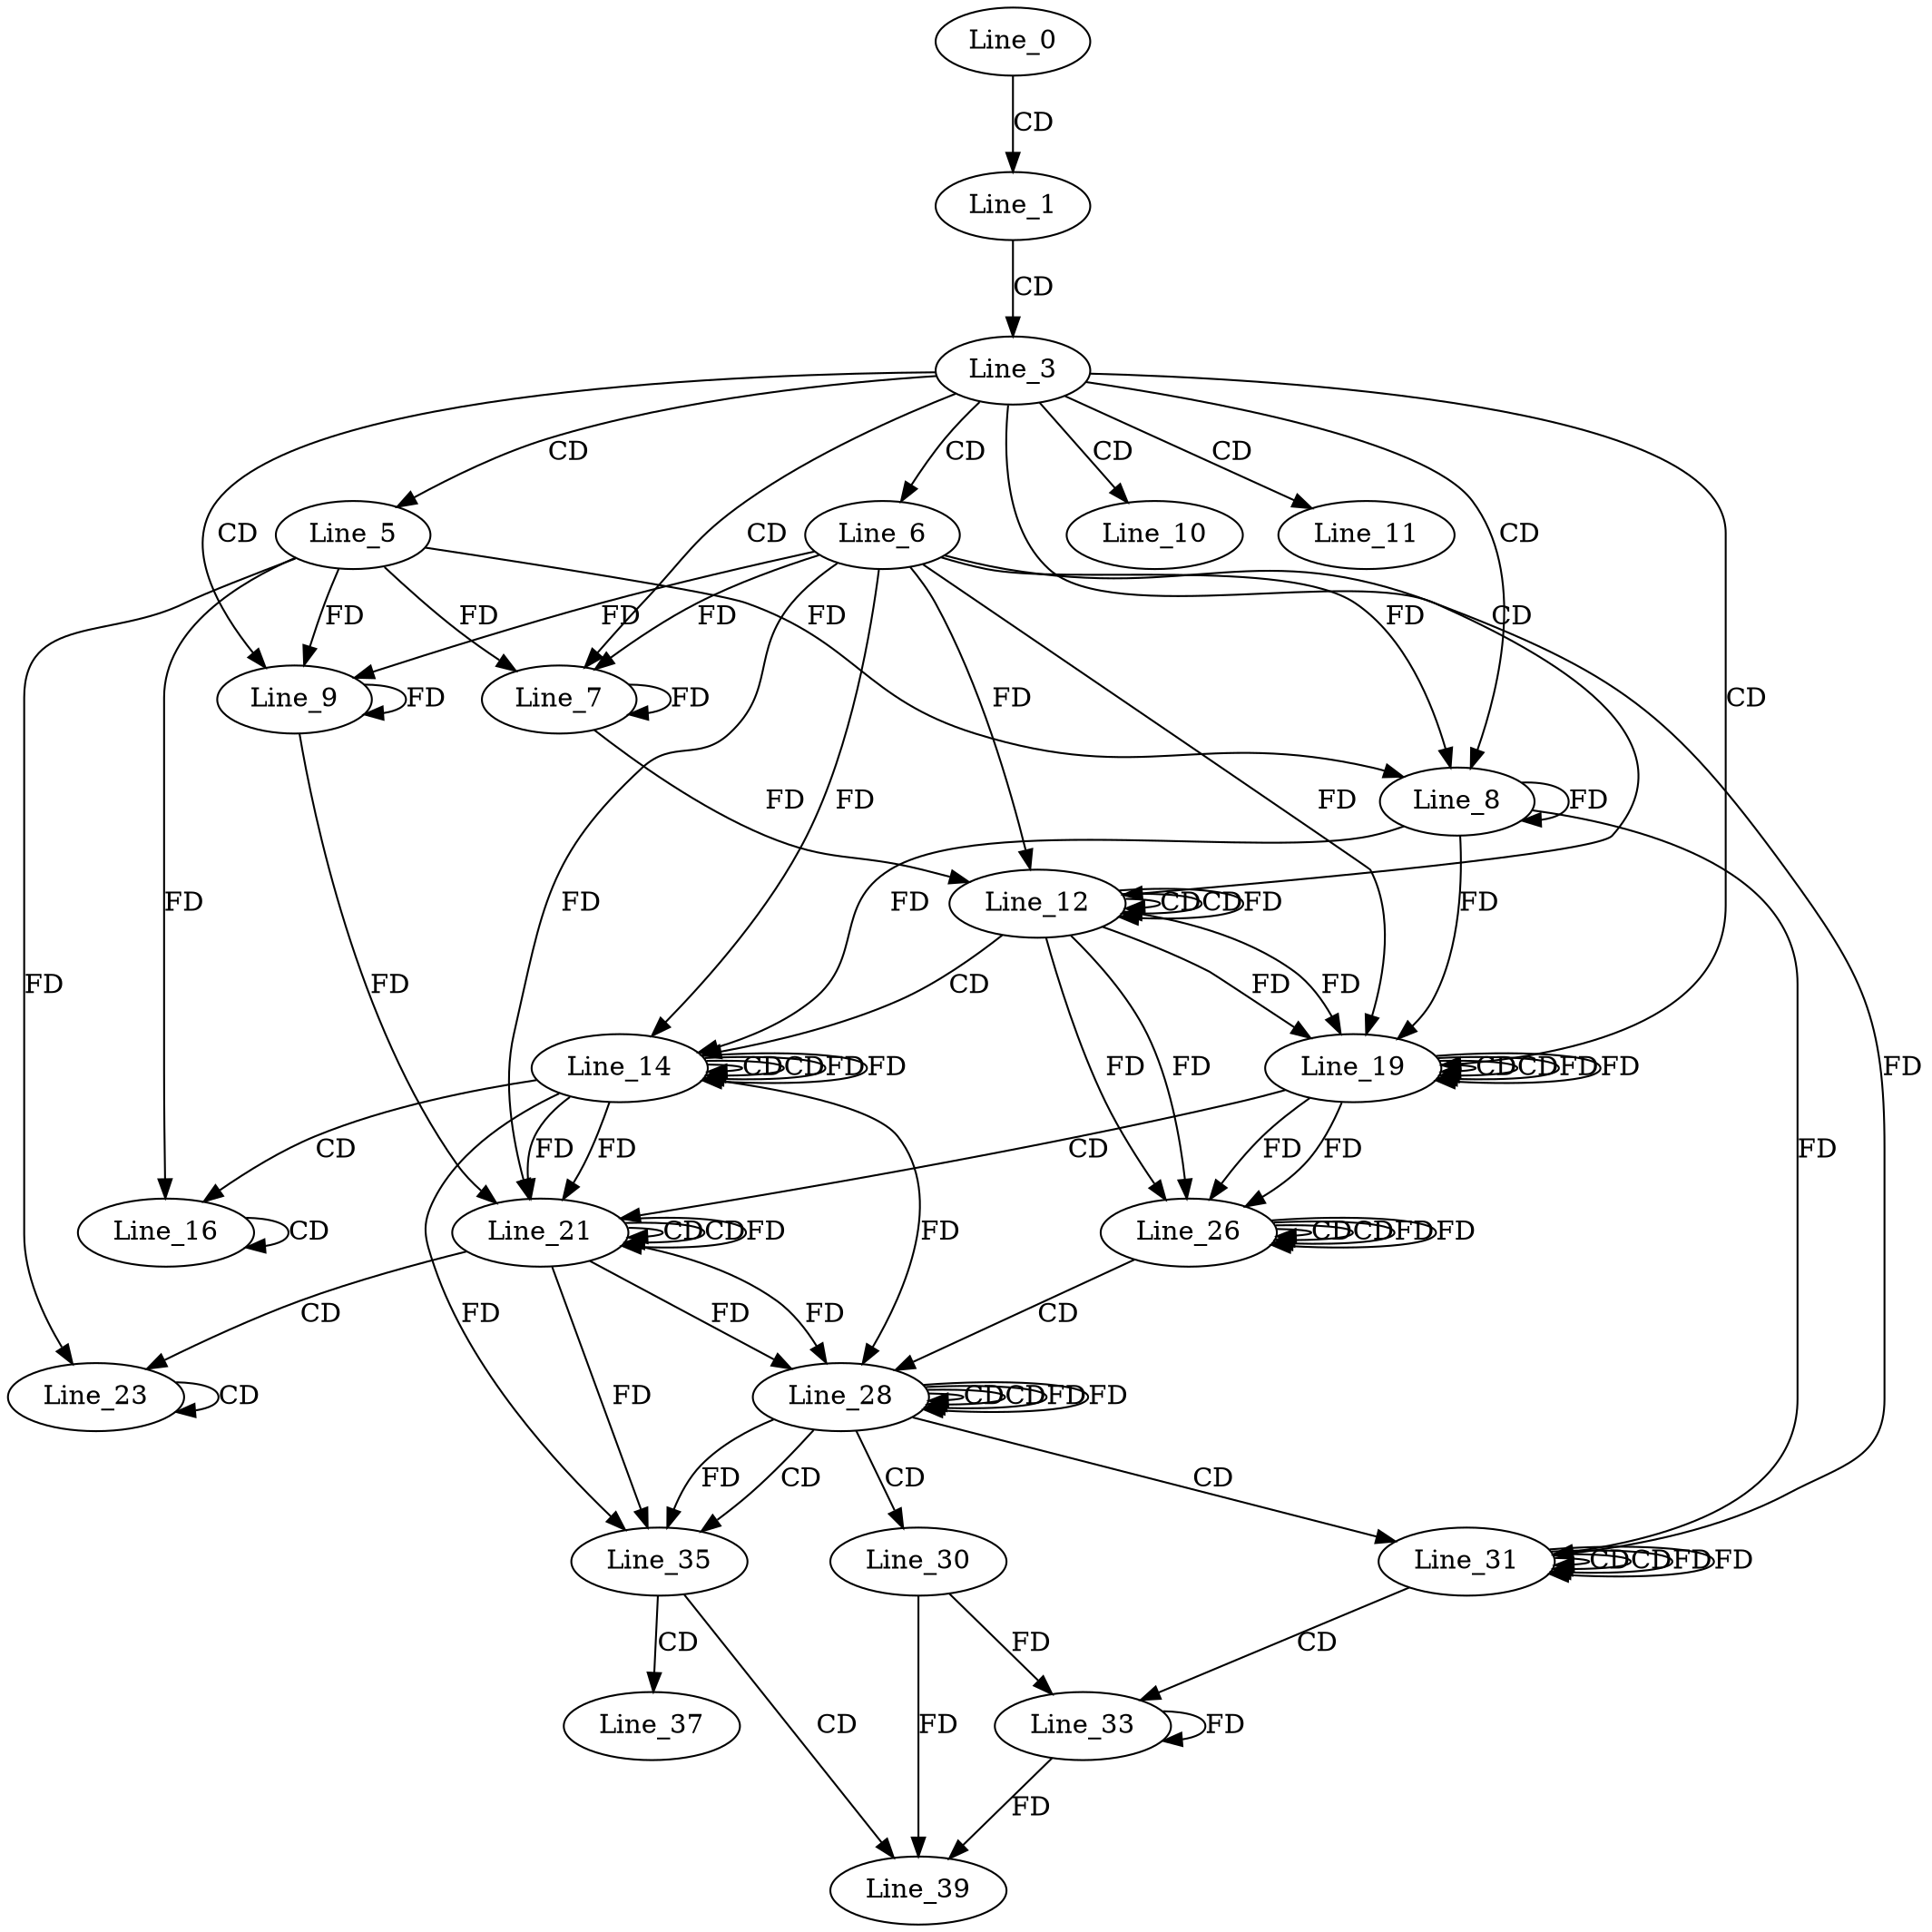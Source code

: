 digraph G {
  Line_0;
  Line_1;
  Line_3;
  Line_5;
  Line_6;
  Line_7;
  Line_7;
  Line_8;
  Line_8;
  Line_9;
  Line_9;
  Line_10;
  Line_11;
  Line_12;
  Line_12;
  Line_12;
  Line_14;
  Line_14;
  Line_14;
  Line_16;
  Line_16;
  Line_19;
  Line_19;
  Line_19;
  Line_21;
  Line_21;
  Line_21;
  Line_23;
  Line_23;
  Line_26;
  Line_26;
  Line_26;
  Line_28;
  Line_28;
  Line_28;
  Line_30;
  Line_31;
  Line_31;
  Line_31;
  Line_33;
  Line_35;
  Line_37;
  Line_39;
  Line_0 -> Line_1 [ label="CD" ];
  Line_1 -> Line_3 [ label="CD" ];
  Line_3 -> Line_5 [ label="CD" ];
  Line_3 -> Line_6 [ label="CD" ];
  Line_3 -> Line_7 [ label="CD" ];
  Line_6 -> Line_7 [ label="FD" ];
  Line_7 -> Line_7 [ label="FD" ];
  Line_5 -> Line_7 [ label="FD" ];
  Line_3 -> Line_8 [ label="CD" ];
  Line_6 -> Line_8 [ label="FD" ];
  Line_8 -> Line_8 [ label="FD" ];
  Line_5 -> Line_8 [ label="FD" ];
  Line_3 -> Line_9 [ label="CD" ];
  Line_6 -> Line_9 [ label="FD" ];
  Line_9 -> Line_9 [ label="FD" ];
  Line_5 -> Line_9 [ label="FD" ];
  Line_3 -> Line_10 [ label="CD" ];
  Line_3 -> Line_11 [ label="CD" ];
  Line_3 -> Line_12 [ label="CD" ];
  Line_12 -> Line_12 [ label="CD" ];
  Line_6 -> Line_12 [ label="FD" ];
  Line_7 -> Line_12 [ label="FD" ];
  Line_12 -> Line_12 [ label="CD" ];
  Line_12 -> Line_12 [ label="FD" ];
  Line_12 -> Line_14 [ label="CD" ];
  Line_14 -> Line_14 [ label="CD" ];
  Line_6 -> Line_14 [ label="FD" ];
  Line_8 -> Line_14 [ label="FD" ];
  Line_14 -> Line_14 [ label="CD" ];
  Line_14 -> Line_14 [ label="FD" ];
  Line_14 -> Line_16 [ label="CD" ];
  Line_16 -> Line_16 [ label="CD" ];
  Line_5 -> Line_16 [ label="FD" ];
  Line_3 -> Line_19 [ label="CD" ];
  Line_19 -> Line_19 [ label="CD" ];
  Line_12 -> Line_19 [ label="FD" ];
  Line_6 -> Line_19 [ label="FD" ];
  Line_8 -> Line_19 [ label="FD" ];
  Line_19 -> Line_19 [ label="CD" ];
  Line_19 -> Line_19 [ label="FD" ];
  Line_12 -> Line_19 [ label="FD" ];
  Line_19 -> Line_21 [ label="CD" ];
  Line_21 -> Line_21 [ label="CD" ];
  Line_14 -> Line_21 [ label="FD" ];
  Line_6 -> Line_21 [ label="FD" ];
  Line_9 -> Line_21 [ label="FD" ];
  Line_21 -> Line_21 [ label="CD" ];
  Line_21 -> Line_21 [ label="FD" ];
  Line_14 -> Line_21 [ label="FD" ];
  Line_21 -> Line_23 [ label="CD" ];
  Line_23 -> Line_23 [ label="CD" ];
  Line_5 -> Line_23 [ label="FD" ];
  Line_26 -> Line_26 [ label="CD" ];
  Line_19 -> Line_26 [ label="FD" ];
  Line_12 -> Line_26 [ label="FD" ];
  Line_26 -> Line_26 [ label="CD" ];
  Line_26 -> Line_26 [ label="FD" ];
  Line_19 -> Line_26 [ label="FD" ];
  Line_12 -> Line_26 [ label="FD" ];
  Line_26 -> Line_28 [ label="CD" ];
  Line_28 -> Line_28 [ label="CD" ];
  Line_21 -> Line_28 [ label="FD" ];
  Line_28 -> Line_28 [ label="CD" ];
  Line_28 -> Line_28 [ label="FD" ];
  Line_21 -> Line_28 [ label="FD" ];
  Line_14 -> Line_28 [ label="FD" ];
  Line_28 -> Line_30 [ label="CD" ];
  Line_28 -> Line_31 [ label="CD" ];
  Line_31 -> Line_31 [ label="CD" ];
  Line_6 -> Line_31 [ label="FD" ];
  Line_8 -> Line_31 [ label="FD" ];
  Line_31 -> Line_31 [ label="CD" ];
  Line_31 -> Line_31 [ label="FD" ];
  Line_31 -> Line_33 [ label="CD" ];
  Line_33 -> Line_33 [ label="FD" ];
  Line_30 -> Line_33 [ label="FD" ];
  Line_28 -> Line_35 [ label="CD" ];
  Line_28 -> Line_35 [ label="FD" ];
  Line_21 -> Line_35 [ label="FD" ];
  Line_14 -> Line_35 [ label="FD" ];
  Line_35 -> Line_37 [ label="CD" ];
  Line_35 -> Line_39 [ label="CD" ];
  Line_33 -> Line_39 [ label="FD" ];
  Line_30 -> Line_39 [ label="FD" ];
  Line_14 -> Line_14 [ label="FD" ];
  Line_19 -> Line_19 [ label="FD" ];
  Line_26 -> Line_26 [ label="FD" ];
  Line_28 -> Line_28 [ label="FD" ];
  Line_31 -> Line_31 [ label="FD" ];
}
